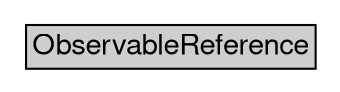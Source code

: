 digraph ObservableReference {
	graph [bb="0,0,155,36",
		rankdir=LR
	];
	node [label="\N"];
	ObservableReference	 [height=0.5,
		label=<<table BORDER="0" CELLBORDER="1" CELLSPACING="0"> <tr> <td BGCOLOR="#CECECE" HREF="/html/IODEFv2/ObservableReference.html" TITLE="The ObservableReference describes a reference to an observable feature or phenomenon described elsewhere in the document. "><FONT FACE="Nimbus Sans L">ObservableReference</FONT></td> </tr>" %</table>>,
		pos="77.5,18",
		shape=plaintext,
		width=2.1528];
}
